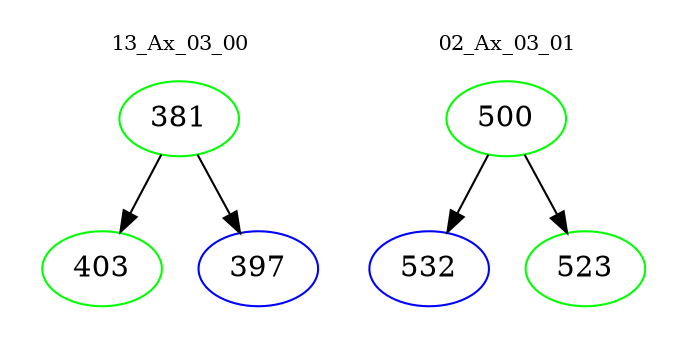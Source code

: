 digraph{
subgraph cluster_0 {
color = white
label = "13_Ax_03_00";
fontsize=10;
T0_381 [label="381", color="green"]
T0_381 -> T0_403 [color="black"]
T0_403 [label="403", color="green"]
T0_381 -> T0_397 [color="black"]
T0_397 [label="397", color="blue"]
}
subgraph cluster_1 {
color = white
label = "02_Ax_03_01";
fontsize=10;
T1_500 [label="500", color="green"]
T1_500 -> T1_532 [color="black"]
T1_532 [label="532", color="blue"]
T1_500 -> T1_523 [color="black"]
T1_523 [label="523", color="green"]
}
}
